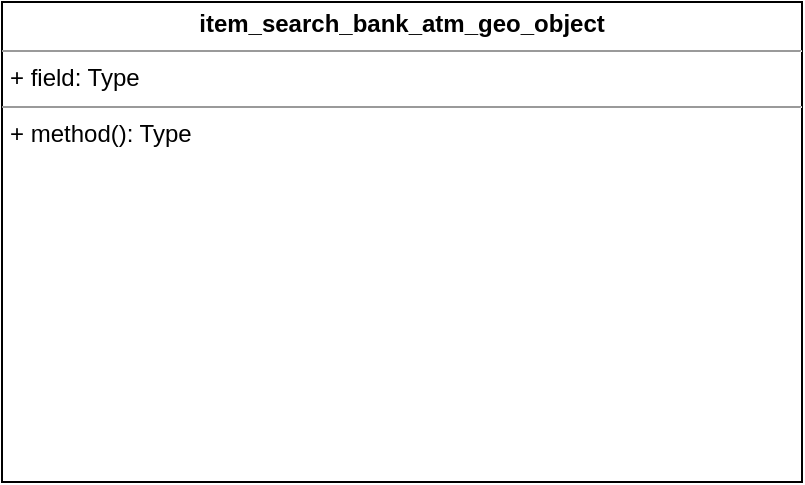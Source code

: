 <mxfile version="20.2.7" type="github">
  <diagram id="MzcSpScrliYVCIjaC1Jr" name="Страница 1">
    <mxGraphModel dx="946" dy="600" grid="1" gridSize="10" guides="1" tooltips="1" connect="1" arrows="1" fold="1" page="1" pageScale="1" pageWidth="827" pageHeight="1169" math="0" shadow="0">
      <root>
        <mxCell id="0" />
        <mxCell id="1" parent="0" />
        <mxCell id="kwZC0w-KTTdjdNFEOx07-1" value="&lt;p style=&quot;margin:0px;margin-top:4px;text-align:center;&quot;&gt;&lt;b&gt;item_search_bank_atm_geo_object&lt;/b&gt;&lt;/p&gt;&lt;hr size=&quot;1&quot;&gt;&lt;p style=&quot;margin:0px;margin-left:4px;&quot;&gt;+ field: Type&lt;/p&gt;&lt;hr size=&quot;1&quot;&gt;&lt;p style=&quot;margin:0px;margin-left:4px;&quot;&gt;+ method(): Type&lt;/p&gt;" style="verticalAlign=top;align=left;overflow=fill;fontSize=12;fontFamily=Helvetica;html=1;" vertex="1" parent="1">
          <mxGeometry x="80" y="80" width="400" height="240" as="geometry" />
        </mxCell>
      </root>
    </mxGraphModel>
  </diagram>
</mxfile>
